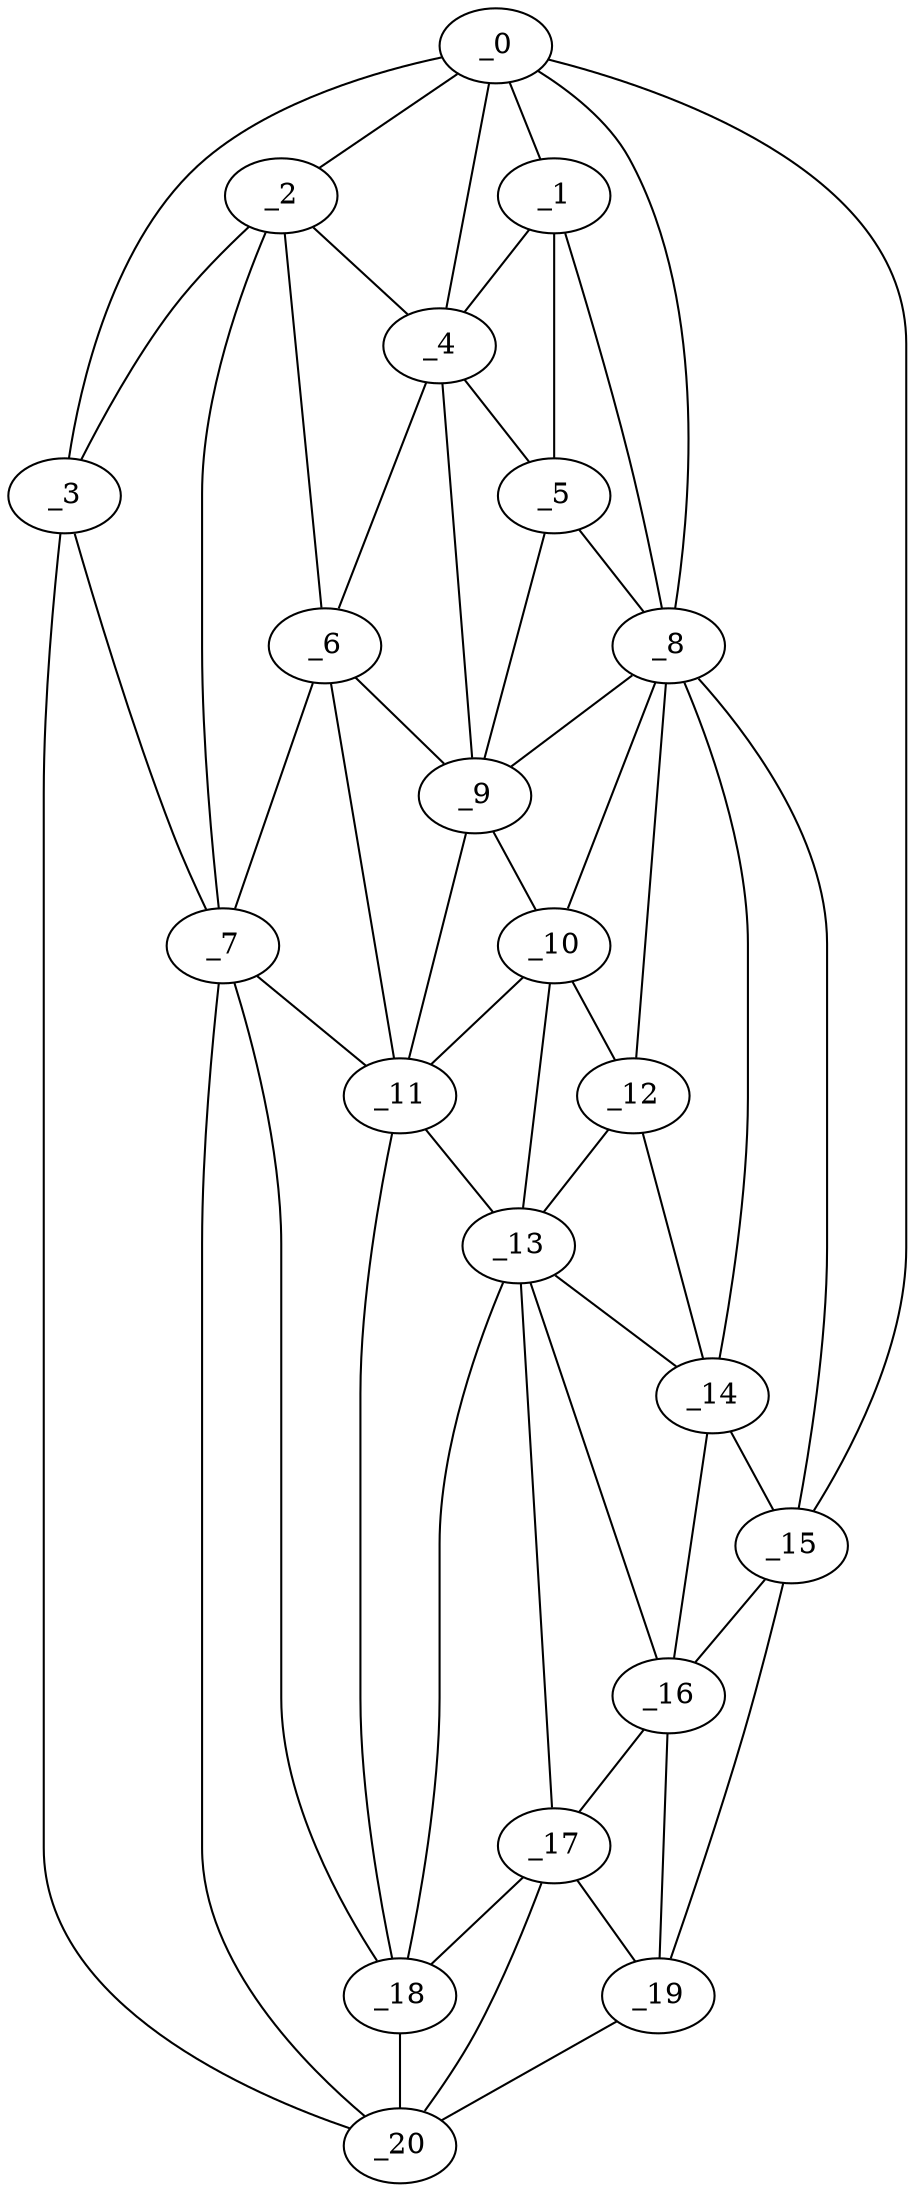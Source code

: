 graph "obj96__345.gxl" {
	_0	 [x=4,
		y=44];
	_1	 [x=20,
		y=44];
	_0 -- _1	 [valence=2];
	_2	 [x=20,
		y=69];
	_0 -- _2	 [valence=2];
	_3	 [x=20,
		y=94];
	_0 -- _3	 [valence=1];
	_4	 [x=25,
		y=62];
	_0 -- _4	 [valence=2];
	_8	 [x=34,
		y=43];
	_0 -- _8	 [valence=1];
	_15	 [x=106,
		y=34];
	_0 -- _15	 [valence=1];
	_1 -- _4	 [valence=2];
	_5	 [x=26,
		y=51];
	_1 -- _5	 [valence=2];
	_1 -- _8	 [valence=2];
	_2 -- _3	 [valence=2];
	_2 -- _4	 [valence=2];
	_6	 [x=27,
		y=70];
	_2 -- _6	 [valence=1];
	_7	 [x=28,
		y=91];
	_2 -- _7	 [valence=2];
	_3 -- _7	 [valence=2];
	_20	 [x=126,
		y=82];
	_3 -- _20	 [valence=1];
	_4 -- _5	 [valence=2];
	_4 -- _6	 [valence=2];
	_9	 [x=36,
		y=59];
	_4 -- _9	 [valence=2];
	_5 -- _8	 [valence=2];
	_5 -- _9	 [valence=2];
	_6 -- _7	 [valence=2];
	_6 -- _9	 [valence=2];
	_11	 [x=49,
		y=68];
	_6 -- _11	 [valence=2];
	_7 -- _11	 [valence=2];
	_18	 [x=119,
		y=81];
	_7 -- _18	 [valence=1];
	_7 -- _20	 [valence=1];
	_8 -- _9	 [valence=2];
	_10	 [x=45,
		y=59];
	_8 -- _10	 [valence=2];
	_12	 [x=53,
		y=51];
	_8 -- _12	 [valence=2];
	_14	 [x=102,
		y=36];
	_8 -- _14	 [valence=1];
	_8 -- _15	 [valence=2];
	_9 -- _10	 [valence=2];
	_9 -- _11	 [valence=2];
	_10 -- _11	 [valence=1];
	_10 -- _12	 [valence=2];
	_13	 [x=59,
		y=55];
	_10 -- _13	 [valence=2];
	_11 -- _13	 [valence=1];
	_11 -- _18	 [valence=2];
	_12 -- _13	 [valence=2];
	_12 -- _14	 [valence=2];
	_13 -- _14	 [valence=2];
	_16	 [x=114,
		y=52];
	_13 -- _16	 [valence=2];
	_17	 [x=118,
		y=61];
	_13 -- _17	 [valence=2];
	_13 -- _18	 [valence=2];
	_14 -- _15	 [valence=2];
	_14 -- _16	 [valence=2];
	_15 -- _16	 [valence=2];
	_19	 [x=126,
		y=57];
	_15 -- _19	 [valence=1];
	_16 -- _17	 [valence=2];
	_16 -- _19	 [valence=1];
	_17 -- _18	 [valence=2];
	_17 -- _19	 [valence=2];
	_17 -- _20	 [valence=1];
	_18 -- _20	 [valence=2];
	_19 -- _20	 [valence=1];
}
